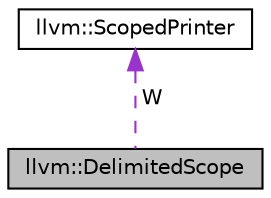 digraph "llvm::DelimitedScope"
{
 // LATEX_PDF_SIZE
  bgcolor="transparent";
  edge [fontname="Helvetica",fontsize="10",labelfontname="Helvetica",labelfontsize="10"];
  node [fontname="Helvetica",fontsize="10",shape=record];
  Node1 [label="llvm::DelimitedScope",height=0.2,width=0.4,color="black", fillcolor="grey75", style="filled", fontcolor="black",tooltip=" "];
  Node2 -> Node1 [dir="back",color="darkorchid3",fontsize="10",style="dashed",label=" W" ,fontname="Helvetica"];
  Node2 [label="llvm::ScopedPrinter",height=0.2,width=0.4,color="black",URL="$classllvm_1_1ScopedPrinter.html",tooltip=" "];
}
